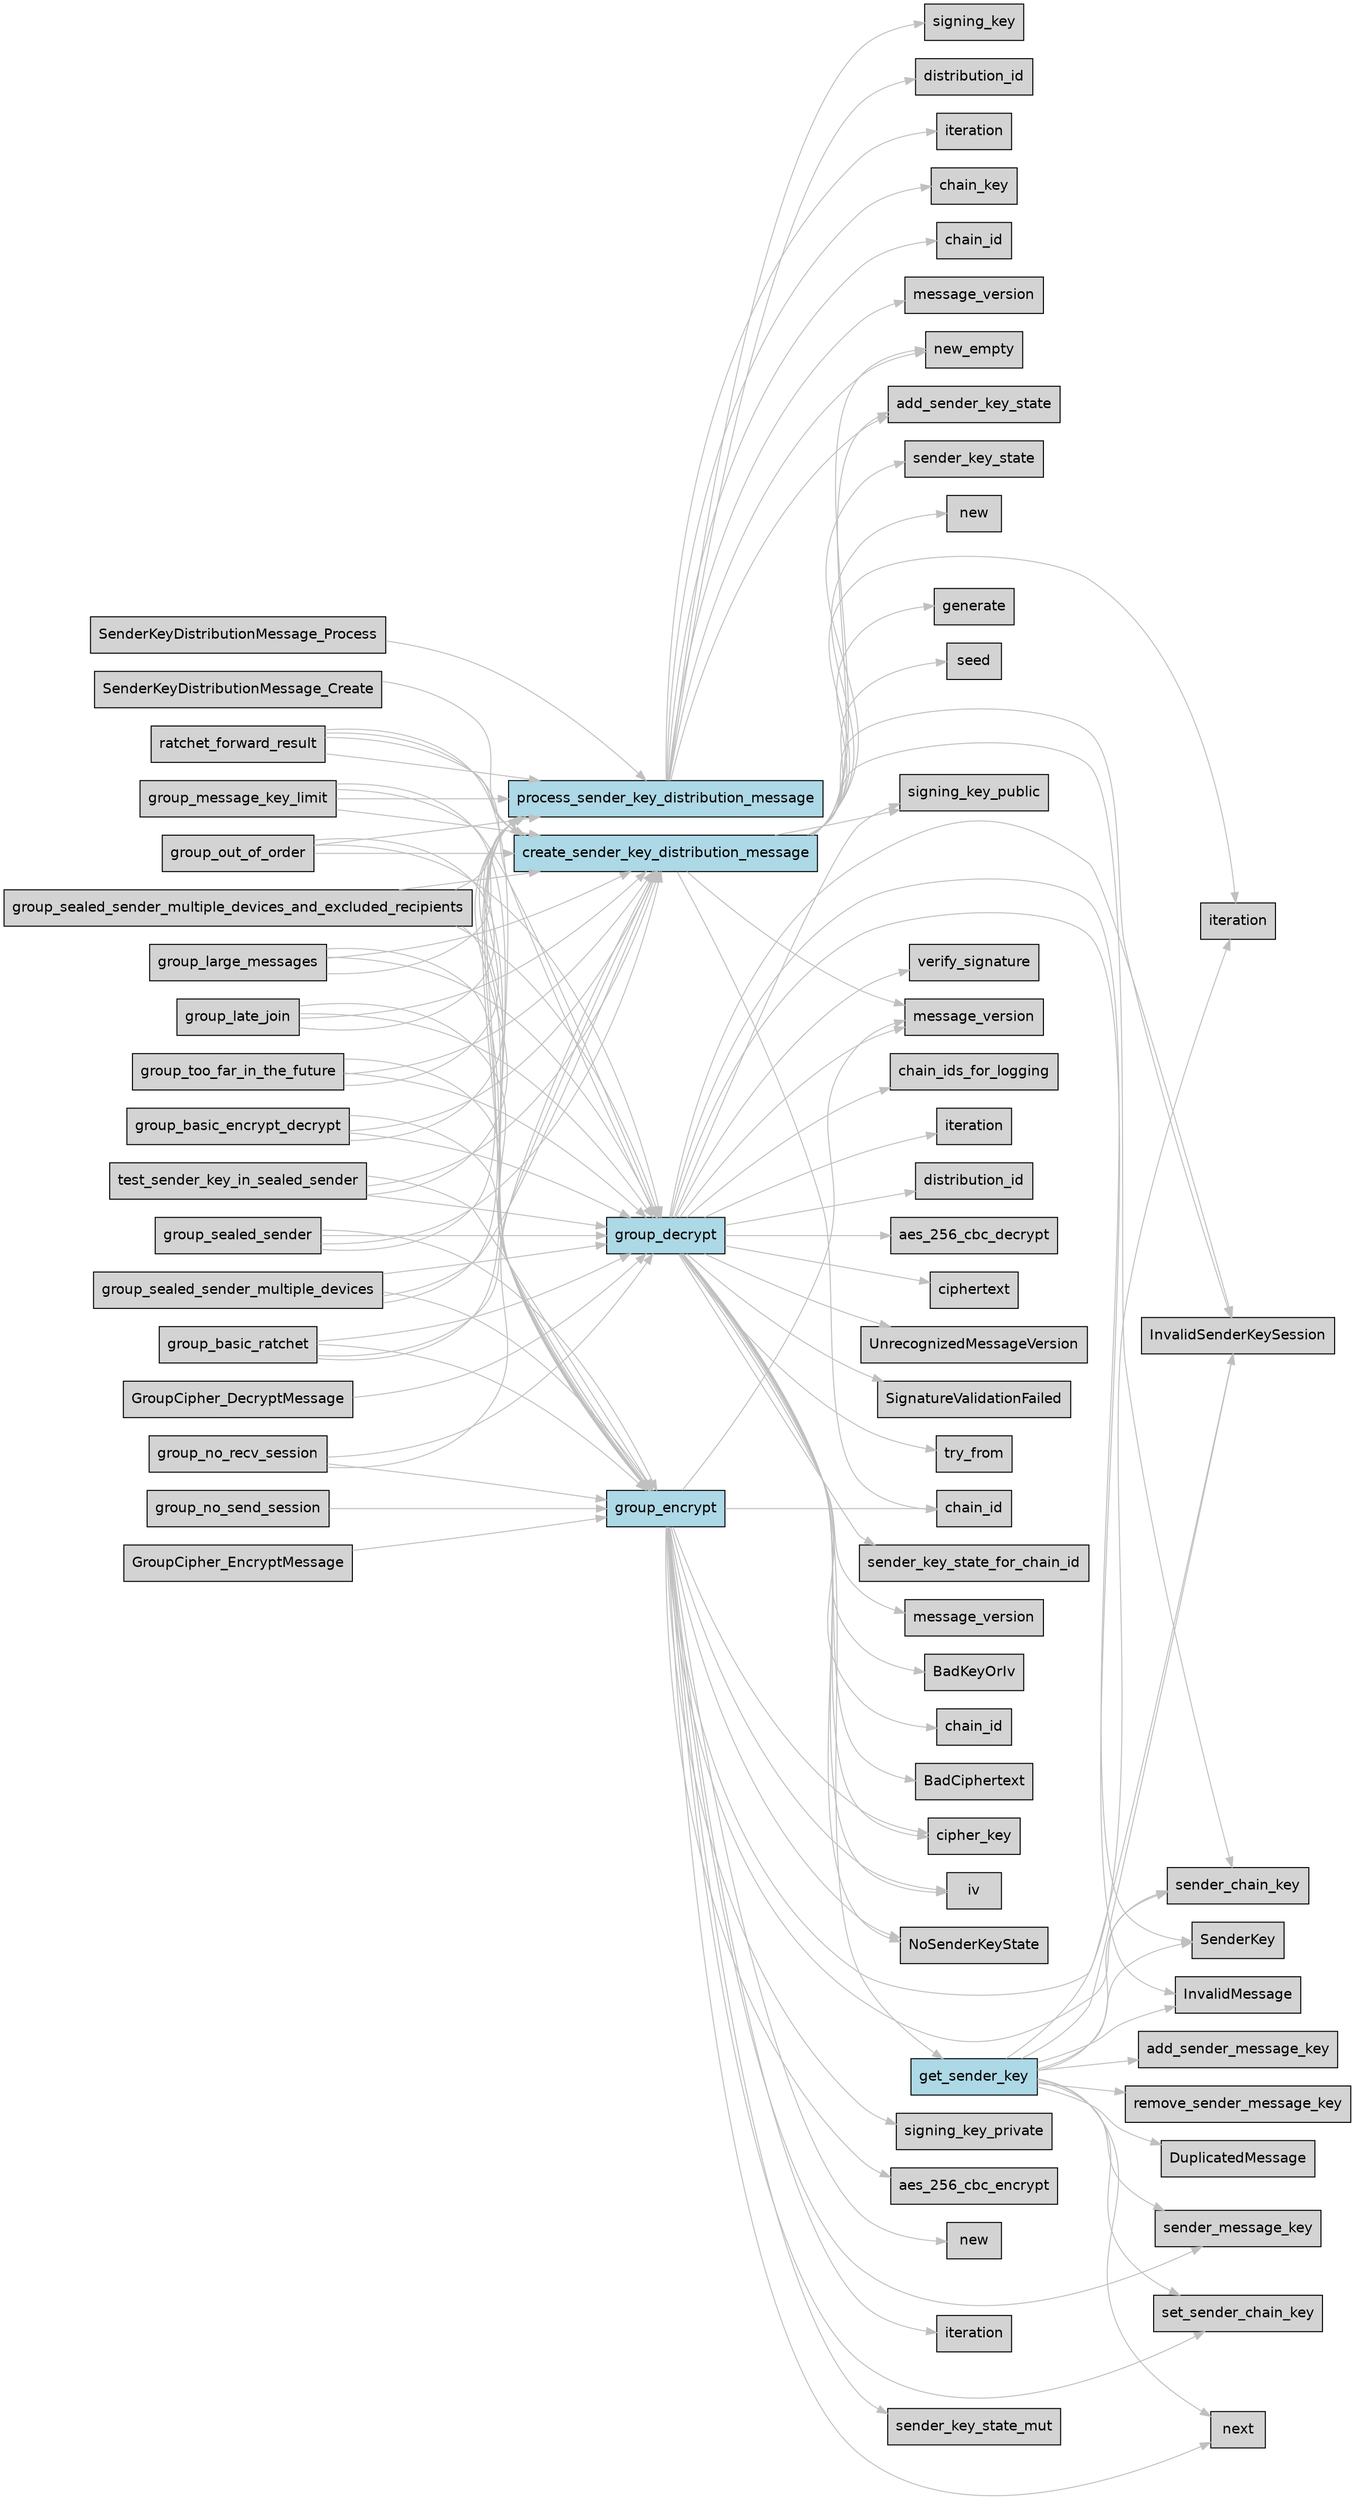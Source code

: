 digraph file_subgraph {
  rankdir=LR;
  node [shape=box, style=filled, fontname=Helvetica];
  edge [color=gray];

  "rust-analyzer cargo libsignal-protocol 0.1.0 group_cipher/get_sender_key()." [label="get_sender_key", tooltip="", fillcolor=lightblue]
  "rust-analyzer cargo libsignal-protocol 0.1.0 group_cipher/group_encrypt()." [label="group_encrypt", tooltip="", fillcolor=lightblue]
  "rust-analyzer cargo libsignal-protocol 0.1.0 group_cipher/process_sender_key_distribution_message()." [label="process_sender_key_distribution_message", tooltip="", fillcolor=lightblue]
  "rust-analyzer cargo libsignal-protocol 0.1.0 group_cipher/group_decrypt()." [label="group_decrypt", tooltip="", fillcolor=lightblue]
  "rust-analyzer cargo libsignal-protocol 0.1.0 group_cipher/create_sender_key_distribution_message()." [label="create_sender_key_distribution_message", tooltip="", fillcolor=lightblue]
  "rust-analyzer cargo libsignal-protocol 0.1.0 sender_keys/impl#[SenderKeyRecord]sender_key_state()." [label="sender_key_state", fillcolor=lightgray]
  "rust-analyzer cargo libsignal-protocol 0.1.0 group_out_of_order()." [label="group_out_of_order", fillcolor=lightgray]
  "rust-analyzer cargo libsignal-protocol 0.1.0 error/SignalProtocolError#InvalidSenderKeySession#" [label="InvalidSenderKeySession", fillcolor=lightgray]
  "rust-analyzer cargo libsignal-protocol 0.1.0 group_sealed_sender_multiple_devices_and_excluded_recipients()." [label="group_sealed_sender_multiple_devices_and_excluded_recipients", fillcolor=lightgray]
  "rust-analyzer cargo libsignal-protocol 0.1.0 sender_keys/impl#[SenderKeyState]signing_key_public()." [label="signing_key_public", fillcolor=lightgray]
  "rust-analyzer cargo libsignal-protocol 0.1.0 sender_keys/impl#[SenderKeyRecord]sender_key_state_for_chain_id()." [label="sender_key_state_for_chain_id", fillcolor=lightgray]
  "rust-analyzer cargo libsignal-protocol 0.1.0 sender_keys/impl#[SenderMessageKey]iteration()." [label="iteration", fillcolor=lightgray]
  "rust-analyzer cargo libsignal-bridge 0.1.0 protocol/GroupCipher_DecryptMessage()." [label="GroupCipher_DecryptMessage", fillcolor=lightgray]
  "rust-analyzer cargo libsignal-protocol 0.1.0 sender_keys/impl#[SenderKeyState]set_sender_chain_key()." [label="set_sender_chain_key", fillcolor=lightgray]
  "rust-analyzer cargo libsignal-bridge 0.1.0 protocol/SenderKeyDistributionMessage_Create()." [label="SenderKeyDistributionMessage_Create", fillcolor=lightgray]
  "rust-analyzer cargo libsignal-protocol 0.1.0 sender_keys/impl#[SenderKeyRecord]sender_key_state_mut()." [label="sender_key_state_mut", fillcolor=lightgray]
  "rust-analyzer cargo libsignal-protocol 0.1.0 group_large_messages()." [label="group_large_messages", fillcolor=lightgray]
  "rust-analyzer cargo libsignal-protocol 0.1.0 protocol/impl#[SenderKeyDistributionMessage]distribution_id()." [label="distribution_id", fillcolor=lightgray]
  "rust-analyzer cargo libsignal-protocol 0.1.0 sender_keys/impl#[SenderChainKey]next()." [label="next", fillcolor=lightgray]
  "rust-analyzer cargo libsignal-protocol 0.1.0 sender_keys/impl#[SenderKeyState]add_sender_message_key()." [label="add_sender_message_key", fillcolor=lightgray]
  "rust-analyzer cargo libsignal-protocol 0.1.0 group_late_join()." [label="group_late_join", fillcolor=lightgray]
  "rust-analyzer cargo libsignal-protocol 0.1.0 protocol/impl#[SenderKeyMessage]message_version()." [label="message_version", fillcolor=lightgray]
  "rust-analyzer cargo libsignal-protocol 0.1.0 group_too_far_in_the_future()." [label="group_too_far_in_the_future", fillcolor=lightgray]
  "rust-analyzer cargo libsignal-bridge 0.1.0 protocol/SenderKeyDistributionMessage_Process()." [label="SenderKeyDistributionMessage_Process", fillcolor=lightgray]
  "rust-analyzer cargo libsignal-protocol 0.1.0 sender_keys/impl#[SenderKeyState]remove_sender_message_key()." [label="remove_sender_message_key", fillcolor=lightgray]
  "rust-analyzer cargo libsignal-protocol 0.1.0 sender_keys/impl#[SenderKeyState]message_version()." [label="message_version", fillcolor=lightgray]
  "rust-analyzer cargo libsignal-protocol 0.1.0 group_no_send_session()." [label="group_no_send_session", fillcolor=lightgray]
  "rust-analyzer cargo libsignal-protocol 0.1.0 group_basic_encrypt_decrypt()." [label="group_basic_encrypt_decrypt", fillcolor=lightgray]
  "rust-analyzer cargo signal-crypto 0.1.0 aes_cbc/DecryptionError#BadKeyOrIv#" [label="BadKeyOrIv", fillcolor=lightgray]
  "rust-analyzer cargo libsignal-protocol 0.1.0 protocol/impl#[SenderKeyMessage]chain_id()." [label="chain_id", fillcolor=lightgray]
  "rust-analyzer cargo signal-crypto 0.1.0 aes_cbc/DecryptionError#BadCiphertext#" [label="BadCiphertext", fillcolor=lightgray]
  "rust-analyzer cargo libsignal-protocol 0.1.0 protocol/impl#[SenderKeyMessage]verify_signature()." [label="verify_signature", fillcolor=lightgray]
  "rust-analyzer cargo libsignal-protocol 0.1.0 protocol/impl#[SenderKeyDistributionMessage]new()." [label="new", fillcolor=lightgray]
  "rust-analyzer cargo signal-crypto 0.1.0 aes_cbc/aes_256_cbc_encrypt()." [label="aes_256_cbc_encrypt", fillcolor=lightgray]
  "rust-analyzer cargo libsignal-protocol 0.1.0 protocol/impl#[SenderKeyDistributionMessage]iteration()." [label="iteration", fillcolor=lightgray]
  "rust-analyzer cargo libsignal-protocol 0.1.0 test_sender_key_in_sealed_sender()." [label="test_sender_key_in_sealed_sender", fillcolor=lightgray]
  "rust-analyzer cargo libsignal-protocol 0.1.0 sender_keys/impl#[SenderKeyRecord]chain_ids_for_logging()." [label="chain_ids_for_logging", fillcolor=lightgray]
  "rust-analyzer cargo libsignal-protocol 0.1.0 protocol/impl#[SenderKeyDistributionMessage]chain_key()." [label="chain_key", fillcolor=lightgray]
  "rust-analyzer cargo libsignal-protocol 0.1.0 protocol/impl#[SenderKeyMessage]new()." [label="new", fillcolor=lightgray]
  "rust-analyzer cargo libsignal-protocol 0.1.0 sender_keys/impl#[SenderKeyState]sender_chain_key()." [label="sender_chain_key", fillcolor=lightgray]
  "rust-analyzer cargo libsignal-protocol 0.1.0 sender_keys/impl#[SenderChainKey]sender_message_key()." [label="sender_message_key", fillcolor=lightgray]
  "rust-analyzer cargo libsignal-protocol 0.1.0 sender_keys/impl#[SenderMessageKey]cipher_key()." [label="cipher_key", fillcolor=lightgray]
  "rust-analyzer cargo libsignal-protocol 0.1.0 protocol/CiphertextMessageType#SenderKey#" [label="SenderKey", fillcolor=lightgray]
  "rust-analyzer cargo libsignal-protocol 0.1.0 group_sealed_sender()." [label="group_sealed_sender", fillcolor=lightgray]
  "rust-analyzer cargo libsignal-protocol 0.1.0 group_sealed_sender_multiple_devices()." [label="group_sealed_sender_multiple_devices", fillcolor=lightgray]
  "rust-analyzer cargo libsignal-protocol 0.1.0 sender_keys/impl#[SenderKeyRecord]add_sender_key_state()." [label="add_sender_key_state", fillcolor=lightgray]
  "rust-analyzer cargo libsignal-protocol 0.1.0 protocol/impl#[SenderKeyMessage]iteration()." [label="iteration", fillcolor=lightgray]
  "rust-analyzer cargo libsignal-protocol 0.1.0 group_basic_ratchet()." [label="group_basic_ratchet", fillcolor=lightgray]
  "rust-analyzer cargo libsignal-core 0.1.0 curve/impl#[KeyPair]generate()." [label="generate", fillcolor=lightgray]
  "rust-analyzer cargo libsignal-protocol 0.1.0 error/SignalProtocolError#InvalidMessage#" [label="InvalidMessage", fillcolor=lightgray]
  "rust-analyzer cargo libsignal-protocol 0.1.0 sender_keys/impl#[SenderChainKey]seed()." [label="seed", fillcolor=lightgray]
  "rust-analyzer cargo libsignal-protocol 0.1.0 sender_keys/impl#[SenderKeyState]chain_id()." [label="chain_id", fillcolor=lightgray]
  "rust-analyzer cargo libsignal-protocol 0.1.0 ratchet_forward_result()." [label="ratchet_forward_result", fillcolor=lightgray]
  "rust-analyzer cargo libsignal-bridge 0.1.0 protocol/GroupCipher_EncryptMessage()." [label="GroupCipher_EncryptMessage", fillcolor=lightgray]
  "rust-analyzer cargo libsignal-protocol 0.1.0 protocol/impl#[SenderKeyMessage]distribution_id()." [label="distribution_id", fillcolor=lightgray]
  "rust-analyzer cargo signal-crypto 0.1.0 aes_cbc/aes_256_cbc_decrypt()." [label="aes_256_cbc_decrypt", fillcolor=lightgray]
  "rust-analyzer cargo libsignal-protocol 0.1.0 group_no_recv_session()." [label="group_no_recv_session", fillcolor=lightgray]
  "rust-analyzer cargo libsignal-protocol 0.1.0 sender_keys/impl#[SenderMessageKey]iv()." [label="iv", fillcolor=lightgray]
  "rust-analyzer cargo libsignal-protocol 0.1.0 protocol/impl#[SenderKeyMessage]ciphertext()." [label="ciphertext", fillcolor=lightgray]
  "rust-analyzer cargo libsignal-protocol 0.1.0 sender_keys/impl#[SenderKeyState]signing_key_private()." [label="signing_key_private", fillcolor=lightgray]
  "rust-analyzer cargo libsignal-protocol 0.1.0 sender_keys/impl#[SenderChainKey]iteration()." [label="iteration", fillcolor=lightgray]
  "rust-analyzer cargo libsignal-protocol 0.1.0 error/SignalProtocolError#NoSenderKeyState#" [label="NoSenderKeyState", fillcolor=lightgray]
  "rust-analyzer cargo libsignal-protocol 0.1.0 protocol/impl#[SenderKeyDistributionMessage]chain_id()." [label="chain_id", fillcolor=lightgray]
  "rust-analyzer cargo libsignal-protocol 0.1.0 error/SignalProtocolError#DuplicatedMessage#" [label="DuplicatedMessage", fillcolor=lightgray]
  "rust-analyzer cargo libsignal-protocol 0.1.0 sender_keys/impl#[SenderKeyRecord]new_empty()." [label="new_empty", fillcolor=lightgray]
  "rust-analyzer cargo libsignal-protocol 0.1.0 error/SignalProtocolError#UnrecognizedMessageVersion#" [label="UnrecognizedMessageVersion", fillcolor=lightgray]
  "rust-analyzer cargo libsignal-protocol 0.1.0 error/SignalProtocolError#SignatureValidationFailed#" [label="SignatureValidationFailed", fillcolor=lightgray]
  "rust-analyzer cargo libsignal-protocol 0.1.0 protocol/impl#[SenderKeyDistributionMessage]message_version()." [label="message_version", fillcolor=lightgray]
  "rust-analyzer cargo libsignal-protocol 0.1.0 protocol/impl#[SenderKeyMessage][`TryFrom<&[u8]>`]try_from()." [label="try_from", fillcolor=lightgray]
  "rust-analyzer cargo libsignal-protocol 0.1.0 group_message_key_limit()." [label="group_message_key_limit", fillcolor=lightgray]
  "rust-analyzer cargo libsignal-protocol 0.1.0 protocol/impl#[SenderKeyDistributionMessage]signing_key()." [label="signing_key", fillcolor=lightgray]

  "rust-analyzer cargo libsignal-protocol 0.1.0 group_cipher/get_sender_key()." -> "rust-analyzer cargo libsignal-protocol 0.1.0 sender_keys/impl#[SenderChainKey]iteration()."
  "rust-analyzer cargo libsignal-protocol 0.1.0 group_cipher/get_sender_key()." -> "rust-analyzer cargo libsignal-protocol 0.1.0 sender_keys/impl#[SenderKeyState]add_sender_message_key()."
  "rust-analyzer cargo libsignal-protocol 0.1.0 group_cipher/get_sender_key()." -> "rust-analyzer cargo libsignal-protocol 0.1.0 sender_keys/impl#[SenderKeyState]sender_chain_key()."
  "rust-analyzer cargo libsignal-protocol 0.1.0 group_cipher/get_sender_key()." -> "rust-analyzer cargo libsignal-protocol 0.1.0 error/SignalProtocolError#InvalidMessage#"
  "rust-analyzer cargo libsignal-protocol 0.1.0 group_cipher/get_sender_key()." -> "rust-analyzer cargo libsignal-protocol 0.1.0 sender_keys/impl#[SenderKeyState]remove_sender_message_key()."
  "rust-analyzer cargo libsignal-protocol 0.1.0 group_cipher/get_sender_key()." -> "rust-analyzer cargo libsignal-protocol 0.1.0 protocol/CiphertextMessageType#SenderKey#"
  "rust-analyzer cargo libsignal-protocol 0.1.0 group_cipher/get_sender_key()." -> "rust-analyzer cargo libsignal-protocol 0.1.0 error/SignalProtocolError#InvalidSenderKeySession#"
  "rust-analyzer cargo libsignal-protocol 0.1.0 group_cipher/get_sender_key()." -> "rust-analyzer cargo libsignal-protocol 0.1.0 error/SignalProtocolError#DuplicatedMessage#"
  "rust-analyzer cargo libsignal-protocol 0.1.0 group_cipher/get_sender_key()." -> "rust-analyzer cargo libsignal-protocol 0.1.0 sender_keys/impl#[SenderChainKey]sender_message_key()."
  "rust-analyzer cargo libsignal-protocol 0.1.0 group_cipher/get_sender_key()." -> "rust-analyzer cargo libsignal-protocol 0.1.0 sender_keys/impl#[SenderChainKey]next()."
  "rust-analyzer cargo libsignal-protocol 0.1.0 group_cipher/get_sender_key()." -> "rust-analyzer cargo libsignal-protocol 0.1.0 sender_keys/impl#[SenderKeyState]set_sender_chain_key()."
  "rust-analyzer cargo libsignal-protocol 0.1.0 group_cipher/group_encrypt()." -> "rust-analyzer cargo libsignal-protocol 0.1.0 sender_keys/impl#[SenderMessageKey]iv()."
  "rust-analyzer cargo libsignal-protocol 0.1.0 group_cipher/group_encrypt()." -> "rust-analyzer cargo libsignal-protocol 0.1.0 sender_keys/impl#[SenderKeyState]chain_id()."
  "rust-analyzer cargo libsignal-protocol 0.1.0 group_cipher/group_encrypt()." -> "rust-analyzer cargo libsignal-protocol 0.1.0 sender_keys/impl#[SenderKeyState]message_version()."
  "rust-analyzer cargo libsignal-protocol 0.1.0 group_cipher/group_encrypt()." -> "rust-analyzer cargo libsignal-protocol 0.1.0 sender_keys/impl#[SenderChainKey]next()."
  "rust-analyzer cargo libsignal-protocol 0.1.0 group_cipher/group_encrypt()." -> "rust-analyzer cargo libsignal-protocol 0.1.0 error/SignalProtocolError#InvalidSenderKeySession#"
  "rust-analyzer cargo libsignal-protocol 0.1.0 group_cipher/group_encrypt()." -> "rust-analyzer cargo libsignal-protocol 0.1.0 sender_keys/impl#[SenderMessageKey]iteration()."
  "rust-analyzer cargo libsignal-protocol 0.1.0 group_cipher/group_encrypt()." -> "rust-analyzer cargo libsignal-protocol 0.1.0 protocol/impl#[SenderKeyMessage]new()."
  "rust-analyzer cargo libsignal-protocol 0.1.0 group_cipher/group_encrypt()." -> "rust-analyzer cargo signal-crypto 0.1.0 aes_cbc/aes_256_cbc_encrypt()."
  "rust-analyzer cargo libsignal-protocol 0.1.0 group_cipher/group_encrypt()." -> "rust-analyzer cargo libsignal-protocol 0.1.0 error/SignalProtocolError#NoSenderKeyState#"
  "rust-analyzer cargo libsignal-protocol 0.1.0 group_cipher/group_encrypt()." -> "rust-analyzer cargo libsignal-protocol 0.1.0 sender_keys/impl#[SenderChainKey]sender_message_key()."
  "rust-analyzer cargo libsignal-protocol 0.1.0 group_cipher/group_encrypt()." -> "rust-analyzer cargo libsignal-protocol 0.1.0 sender_keys/impl#[SenderKeyRecord]sender_key_state_mut()."
  "rust-analyzer cargo libsignal-protocol 0.1.0 group_cipher/group_encrypt()." -> "rust-analyzer cargo libsignal-protocol 0.1.0 sender_keys/impl#[SenderKeyState]set_sender_chain_key()."
  "rust-analyzer cargo libsignal-protocol 0.1.0 group_cipher/group_encrypt()." -> "rust-analyzer cargo libsignal-protocol 0.1.0 sender_keys/impl#[SenderKeyState]sender_chain_key()."
  "rust-analyzer cargo libsignal-protocol 0.1.0 group_cipher/group_encrypt()." -> "rust-analyzer cargo libsignal-protocol 0.1.0 sender_keys/impl#[SenderMessageKey]cipher_key()."
  "rust-analyzer cargo libsignal-protocol 0.1.0 group_cipher/group_encrypt()." -> "rust-analyzer cargo libsignal-protocol 0.1.0 sender_keys/impl#[SenderKeyState]signing_key_private()."
  "rust-analyzer cargo libsignal-protocol 0.1.0 group_cipher/process_sender_key_distribution_message()." -> "rust-analyzer cargo libsignal-protocol 0.1.0 protocol/impl#[SenderKeyDistributionMessage]chain_id()."
  "rust-analyzer cargo libsignal-protocol 0.1.0 group_cipher/process_sender_key_distribution_message()." -> "rust-analyzer cargo libsignal-protocol 0.1.0 protocol/impl#[SenderKeyDistributionMessage]chain_key()."
  "rust-analyzer cargo libsignal-protocol 0.1.0 group_cipher/process_sender_key_distribution_message()." -> "rust-analyzer cargo libsignal-protocol 0.1.0 sender_keys/impl#[SenderKeyRecord]new_empty()."
  "rust-analyzer cargo libsignal-protocol 0.1.0 group_cipher/process_sender_key_distribution_message()." -> "rust-analyzer cargo libsignal-protocol 0.1.0 protocol/impl#[SenderKeyDistributionMessage]message_version()."
  "rust-analyzer cargo libsignal-protocol 0.1.0 group_cipher/process_sender_key_distribution_message()." -> "rust-analyzer cargo libsignal-protocol 0.1.0 protocol/impl#[SenderKeyDistributionMessage]iteration()."
  "rust-analyzer cargo libsignal-protocol 0.1.0 group_cipher/process_sender_key_distribution_message()." -> "rust-analyzer cargo libsignal-protocol 0.1.0 protocol/impl#[SenderKeyDistributionMessage]signing_key()."
  "rust-analyzer cargo libsignal-protocol 0.1.0 group_cipher/process_sender_key_distribution_message()." -> "rust-analyzer cargo libsignal-protocol 0.1.0 sender_keys/impl#[SenderKeyRecord]add_sender_key_state()."
  "rust-analyzer cargo libsignal-protocol 0.1.0 group_cipher/process_sender_key_distribution_message()." -> "rust-analyzer cargo libsignal-protocol 0.1.0 protocol/impl#[SenderKeyDistributionMessage]distribution_id()."
  "rust-analyzer cargo libsignal-protocol 0.1.0 group_cipher/group_decrypt()." -> "rust-analyzer cargo signal-crypto 0.1.0 aes_cbc/DecryptionError#BadKeyOrIv#"
  "rust-analyzer cargo libsignal-protocol 0.1.0 group_cipher/group_decrypt()." -> "rust-analyzer cargo libsignal-protocol 0.1.0 error/SignalProtocolError#InvalidMessage#"
  "rust-analyzer cargo libsignal-protocol 0.1.0 group_cipher/group_decrypt()." -> "rust-analyzer cargo libsignal-protocol 0.1.0 protocol/CiphertextMessageType#SenderKey#"
  "rust-analyzer cargo libsignal-protocol 0.1.0 group_cipher/group_decrypt()." -> "rust-analyzer cargo libsignal-protocol 0.1.0 protocol/impl#[SenderKeyMessage]chain_id()."
  "rust-analyzer cargo libsignal-protocol 0.1.0 group_cipher/group_decrypt()." -> "rust-analyzer cargo libsignal-protocol 0.1.0 sender_keys/impl#[SenderMessageKey]iv()."
  "rust-analyzer cargo libsignal-protocol 0.1.0 group_cipher/group_decrypt()." -> "rust-analyzer cargo libsignal-protocol 0.1.0 protocol/impl#[SenderKeyMessage][`TryFrom<&[u8]>`]try_from()."
  "rust-analyzer cargo libsignal-protocol 0.1.0 group_cipher/group_decrypt()." -> "rust-analyzer cargo libsignal-protocol 0.1.0 sender_keys/impl#[SenderKeyState]signing_key_public()."
  "rust-analyzer cargo libsignal-protocol 0.1.0 group_cipher/group_decrypt()." -> "rust-analyzer cargo libsignal-protocol 0.1.0 protocol/impl#[SenderKeyMessage]ciphertext()."
  "rust-analyzer cargo libsignal-protocol 0.1.0 group_cipher/group_decrypt()." -> "rust-analyzer cargo libsignal-protocol 0.1.0 sender_keys/impl#[SenderMessageKey]cipher_key()."
  "rust-analyzer cargo libsignal-protocol 0.1.0 group_cipher/group_decrypt()." -> "rust-analyzer cargo libsignal-protocol 0.1.0 protocol/impl#[SenderKeyMessage]iteration()."
  "rust-analyzer cargo libsignal-protocol 0.1.0 group_cipher/group_decrypt()." -> "rust-analyzer cargo signal-crypto 0.1.0 aes_cbc/DecryptionError#BadCiphertext#"
  "rust-analyzer cargo libsignal-protocol 0.1.0 group_cipher/group_decrypt()." -> "rust-analyzer cargo libsignal-protocol 0.1.0 protocol/impl#[SenderKeyMessage]verify_signature()."
  "rust-analyzer cargo libsignal-protocol 0.1.0 group_cipher/group_decrypt()." -> "rust-analyzer cargo libsignal-protocol 0.1.0 sender_keys/impl#[SenderKeyRecord]chain_ids_for_logging()."
  "rust-analyzer cargo libsignal-protocol 0.1.0 group_cipher/group_decrypt()." -> "rust-analyzer cargo libsignal-protocol 0.1.0 error/SignalProtocolError#SignatureValidationFailed#"
  "rust-analyzer cargo libsignal-protocol 0.1.0 group_cipher/group_decrypt()." -> "rust-analyzer cargo libsignal-protocol 0.1.0 error/SignalProtocolError#InvalidSenderKeySession#"
  "rust-analyzer cargo libsignal-protocol 0.1.0 group_cipher/group_decrypt()." -> "rust-analyzer cargo libsignal-protocol 0.1.0 group_cipher/get_sender_key()."
  "rust-analyzer cargo libsignal-protocol 0.1.0 group_cipher/group_decrypt()." -> "rust-analyzer cargo libsignal-protocol 0.1.0 sender_keys/impl#[SenderKeyRecord]sender_key_state_for_chain_id()."
  "rust-analyzer cargo libsignal-protocol 0.1.0 group_cipher/group_decrypt()." -> "rust-analyzer cargo libsignal-protocol 0.1.0 error/SignalProtocolError#NoSenderKeyState#"
  "rust-analyzer cargo libsignal-protocol 0.1.0 group_cipher/group_decrypt()." -> "rust-analyzer cargo libsignal-protocol 0.1.0 protocol/impl#[SenderKeyMessage]message_version()."
  "rust-analyzer cargo libsignal-protocol 0.1.0 group_cipher/group_decrypt()." -> "rust-analyzer cargo libsignal-protocol 0.1.0 protocol/impl#[SenderKeyMessage]distribution_id()."
  "rust-analyzer cargo libsignal-protocol 0.1.0 group_cipher/group_decrypt()." -> "rust-analyzer cargo libsignal-protocol 0.1.0 sender_keys/impl#[SenderKeyState]message_version()."
  "rust-analyzer cargo libsignal-protocol 0.1.0 group_cipher/group_decrypt()." -> "rust-analyzer cargo libsignal-protocol 0.1.0 error/SignalProtocolError#UnrecognizedMessageVersion#"
  "rust-analyzer cargo libsignal-protocol 0.1.0 group_cipher/group_decrypt()." -> "rust-analyzer cargo signal-crypto 0.1.0 aes_cbc/aes_256_cbc_decrypt()."
  "rust-analyzer cargo libsignal-protocol 0.1.0 group_cipher/create_sender_key_distribution_message()." -> "rust-analyzer cargo libsignal-protocol 0.1.0 sender_keys/impl#[SenderKeyRecord]add_sender_key_state()."
  "rust-analyzer cargo libsignal-protocol 0.1.0 group_cipher/create_sender_key_distribution_message()." -> "rust-analyzer cargo libsignal-core 0.1.0 curve/impl#[KeyPair]generate()."
  "rust-analyzer cargo libsignal-protocol 0.1.0 group_cipher/create_sender_key_distribution_message()." -> "rust-analyzer cargo libsignal-protocol 0.1.0 sender_keys/impl#[SenderKeyState]message_version()."
  "rust-analyzer cargo libsignal-protocol 0.1.0 group_cipher/create_sender_key_distribution_message()." -> "rust-analyzer cargo libsignal-protocol 0.1.0 sender_keys/impl#[SenderKeyRecord]new_empty()."
  "rust-analyzer cargo libsignal-protocol 0.1.0 group_cipher/create_sender_key_distribution_message()." -> "rust-analyzer cargo libsignal-protocol 0.1.0 sender_keys/impl#[SenderKeyRecord]sender_key_state()."
  "rust-analyzer cargo libsignal-protocol 0.1.0 group_cipher/create_sender_key_distribution_message()." -> "rust-analyzer cargo libsignal-protocol 0.1.0 error/SignalProtocolError#InvalidSenderKeySession#"
  "rust-analyzer cargo libsignal-protocol 0.1.0 group_cipher/create_sender_key_distribution_message()." -> "rust-analyzer cargo libsignal-protocol 0.1.0 protocol/impl#[SenderKeyDistributionMessage]new()."
  "rust-analyzer cargo libsignal-protocol 0.1.0 group_cipher/create_sender_key_distribution_message()." -> "rust-analyzer cargo libsignal-protocol 0.1.0 sender_keys/impl#[SenderKeyState]chain_id()."
  "rust-analyzer cargo libsignal-protocol 0.1.0 group_cipher/create_sender_key_distribution_message()." -> "rust-analyzer cargo libsignal-protocol 0.1.0 sender_keys/impl#[SenderKeyState]sender_chain_key()."
  "rust-analyzer cargo libsignal-protocol 0.1.0 group_cipher/create_sender_key_distribution_message()." -> "rust-analyzer cargo libsignal-protocol 0.1.0 sender_keys/impl#[SenderChainKey]iteration()."
  "rust-analyzer cargo libsignal-protocol 0.1.0 group_cipher/create_sender_key_distribution_message()." -> "rust-analyzer cargo libsignal-protocol 0.1.0 sender_keys/impl#[SenderChainKey]seed()."
  "rust-analyzer cargo libsignal-protocol 0.1.0 group_cipher/create_sender_key_distribution_message()." -> "rust-analyzer cargo libsignal-protocol 0.1.0 sender_keys/impl#[SenderKeyState]signing_key_public()."
  "rust-analyzer cargo libsignal-protocol 0.1.0 group_no_recv_session()." -> "rust-analyzer cargo libsignal-protocol 0.1.0 group_cipher/group_encrypt()."
  "rust-analyzer cargo libsignal-protocol 0.1.0 group_large_messages()." -> "rust-analyzer cargo libsignal-protocol 0.1.0 group_cipher/group_encrypt()."
  "rust-analyzer cargo libsignal-bridge 0.1.0 protocol/GroupCipher_EncryptMessage()." -> "rust-analyzer cargo libsignal-protocol 0.1.0 group_cipher/group_encrypt()."
  "rust-analyzer cargo libsignal-protocol 0.1.0 group_out_of_order()." -> "rust-analyzer cargo libsignal-protocol 0.1.0 group_cipher/group_encrypt()."
  "rust-analyzer cargo libsignal-protocol 0.1.0 ratchet_forward_result()." -> "rust-analyzer cargo libsignal-protocol 0.1.0 group_cipher/group_encrypt()."
  "rust-analyzer cargo libsignal-protocol 0.1.0 group_sealed_sender_multiple_devices_and_excluded_recipients()." -> "rust-analyzer cargo libsignal-protocol 0.1.0 group_cipher/group_encrypt()."
  "rust-analyzer cargo libsignal-protocol 0.1.0 group_message_key_limit()." -> "rust-analyzer cargo libsignal-protocol 0.1.0 group_cipher/group_encrypt()."
  "rust-analyzer cargo libsignal-protocol 0.1.0 group_late_join()." -> "rust-analyzer cargo libsignal-protocol 0.1.0 group_cipher/group_encrypt()."
  "rust-analyzer cargo libsignal-protocol 0.1.0 group_too_far_in_the_future()." -> "rust-analyzer cargo libsignal-protocol 0.1.0 group_cipher/group_encrypt()."
  "rust-analyzer cargo libsignal-protocol 0.1.0 group_basic_encrypt_decrypt()." -> "rust-analyzer cargo libsignal-protocol 0.1.0 group_cipher/group_encrypt()."
  "rust-analyzer cargo libsignal-protocol 0.1.0 group_sealed_sender()." -> "rust-analyzer cargo libsignal-protocol 0.1.0 group_cipher/group_encrypt()."
  "rust-analyzer cargo libsignal-protocol 0.1.0 test_sender_key_in_sealed_sender()." -> "rust-analyzer cargo libsignal-protocol 0.1.0 group_cipher/group_encrypt()."
  "rust-analyzer cargo libsignal-protocol 0.1.0 group_sealed_sender_multiple_devices()." -> "rust-analyzer cargo libsignal-protocol 0.1.0 group_cipher/group_encrypt()."
  "rust-analyzer cargo libsignal-protocol 0.1.0 group_basic_ratchet()." -> "rust-analyzer cargo libsignal-protocol 0.1.0 group_cipher/group_encrypt()."
  "rust-analyzer cargo libsignal-protocol 0.1.0 group_no_send_session()." -> "rust-analyzer cargo libsignal-protocol 0.1.0 group_cipher/group_encrypt()."
  "rust-analyzer cargo libsignal-protocol 0.1.0 group_late_join()." -> "rust-analyzer cargo libsignal-protocol 0.1.0 group_cipher/process_sender_key_distribution_message()."
  "rust-analyzer cargo libsignal-protocol 0.1.0 group_basic_ratchet()." -> "rust-analyzer cargo libsignal-protocol 0.1.0 group_cipher/process_sender_key_distribution_message()."
  "rust-analyzer cargo libsignal-protocol 0.1.0 ratchet_forward_result()." -> "rust-analyzer cargo libsignal-protocol 0.1.0 group_cipher/process_sender_key_distribution_message()."
  "rust-analyzer cargo libsignal-protocol 0.1.0 group_large_messages()." -> "rust-analyzer cargo libsignal-protocol 0.1.0 group_cipher/process_sender_key_distribution_message()."
  "rust-analyzer cargo libsignal-protocol 0.1.0 group_sealed_sender_multiple_devices()." -> "rust-analyzer cargo libsignal-protocol 0.1.0 group_cipher/process_sender_key_distribution_message()."
  "rust-analyzer cargo libsignal-protocol 0.1.0 test_sender_key_in_sealed_sender()." -> "rust-analyzer cargo libsignal-protocol 0.1.0 group_cipher/process_sender_key_distribution_message()."
  "rust-analyzer cargo libsignal-protocol 0.1.0 group_out_of_order()." -> "rust-analyzer cargo libsignal-protocol 0.1.0 group_cipher/process_sender_key_distribution_message()."
  "rust-analyzer cargo libsignal-protocol 0.1.0 group_too_far_in_the_future()." -> "rust-analyzer cargo libsignal-protocol 0.1.0 group_cipher/process_sender_key_distribution_message()."
  "rust-analyzer cargo libsignal-protocol 0.1.0 group_message_key_limit()." -> "rust-analyzer cargo libsignal-protocol 0.1.0 group_cipher/process_sender_key_distribution_message()."
  "rust-analyzer cargo libsignal-bridge 0.1.0 protocol/SenderKeyDistributionMessage_Process()." -> "rust-analyzer cargo libsignal-protocol 0.1.0 group_cipher/process_sender_key_distribution_message()."
  "rust-analyzer cargo libsignal-protocol 0.1.0 group_basic_encrypt_decrypt()." -> "rust-analyzer cargo libsignal-protocol 0.1.0 group_cipher/process_sender_key_distribution_message()."
  "rust-analyzer cargo libsignal-protocol 0.1.0 group_sealed_sender_multiple_devices_and_excluded_recipients()." -> "rust-analyzer cargo libsignal-protocol 0.1.0 group_cipher/process_sender_key_distribution_message()."
  "rust-analyzer cargo libsignal-protocol 0.1.0 group_sealed_sender()." -> "rust-analyzer cargo libsignal-protocol 0.1.0 group_cipher/process_sender_key_distribution_message()."
  "rust-analyzer cargo libsignal-bridge 0.1.0 protocol/GroupCipher_DecryptMessage()." -> "rust-analyzer cargo libsignal-protocol 0.1.0 group_cipher/group_decrypt()."
  "rust-analyzer cargo libsignal-protocol 0.1.0 group_basic_ratchet()." -> "rust-analyzer cargo libsignal-protocol 0.1.0 group_cipher/group_decrypt()."
  "rust-analyzer cargo libsignal-protocol 0.1.0 ratchet_forward_result()." -> "rust-analyzer cargo libsignal-protocol 0.1.0 group_cipher/group_decrypt()."
  "rust-analyzer cargo libsignal-protocol 0.1.0 group_too_far_in_the_future()." -> "rust-analyzer cargo libsignal-protocol 0.1.0 group_cipher/group_decrypt()."
  "rust-analyzer cargo libsignal-protocol 0.1.0 group_sealed_sender_multiple_devices_and_excluded_recipients()." -> "rust-analyzer cargo libsignal-protocol 0.1.0 group_cipher/group_decrypt()."
  "rust-analyzer cargo libsignal-protocol 0.1.0 group_basic_encrypt_decrypt()." -> "rust-analyzer cargo libsignal-protocol 0.1.0 group_cipher/group_decrypt()."
  "rust-analyzer cargo libsignal-protocol 0.1.0 group_large_messages()." -> "rust-analyzer cargo libsignal-protocol 0.1.0 group_cipher/group_decrypt()."
  "rust-analyzer cargo libsignal-protocol 0.1.0 group_message_key_limit()." -> "rust-analyzer cargo libsignal-protocol 0.1.0 group_cipher/group_decrypt()."
  "rust-analyzer cargo libsignal-protocol 0.1.0 test_sender_key_in_sealed_sender()." -> "rust-analyzer cargo libsignal-protocol 0.1.0 group_cipher/group_decrypt()."
  "rust-analyzer cargo libsignal-protocol 0.1.0 group_out_of_order()." -> "rust-analyzer cargo libsignal-protocol 0.1.0 group_cipher/group_decrypt()."
  "rust-analyzer cargo libsignal-protocol 0.1.0 group_no_recv_session()." -> "rust-analyzer cargo libsignal-protocol 0.1.0 group_cipher/group_decrypt()."
  "rust-analyzer cargo libsignal-protocol 0.1.0 group_sealed_sender_multiple_devices()." -> "rust-analyzer cargo libsignal-protocol 0.1.0 group_cipher/group_decrypt()."
  "rust-analyzer cargo libsignal-protocol 0.1.0 group_sealed_sender()." -> "rust-analyzer cargo libsignal-protocol 0.1.0 group_cipher/group_decrypt()."
  "rust-analyzer cargo libsignal-protocol 0.1.0 group_late_join()." -> "rust-analyzer cargo libsignal-protocol 0.1.0 group_cipher/group_decrypt()."
  "rust-analyzer cargo libsignal-protocol 0.1.0 group_message_key_limit()." -> "rust-analyzer cargo libsignal-protocol 0.1.0 group_cipher/create_sender_key_distribution_message()."
  "rust-analyzer cargo libsignal-protocol 0.1.0 group_sealed_sender_multiple_devices()." -> "rust-analyzer cargo libsignal-protocol 0.1.0 group_cipher/create_sender_key_distribution_message()."
  "rust-analyzer cargo libsignal-protocol 0.1.0 group_basic_ratchet()." -> "rust-analyzer cargo libsignal-protocol 0.1.0 group_cipher/create_sender_key_distribution_message()."
  "rust-analyzer cargo libsignal-protocol 0.1.0 group_no_recv_session()." -> "rust-analyzer cargo libsignal-protocol 0.1.0 group_cipher/create_sender_key_distribution_message()."
  "rust-analyzer cargo libsignal-protocol 0.1.0 group_sealed_sender_multiple_devices_and_excluded_recipients()." -> "rust-analyzer cargo libsignal-protocol 0.1.0 group_cipher/create_sender_key_distribution_message()."
  "rust-analyzer cargo libsignal-protocol 0.1.0 group_late_join()." -> "rust-analyzer cargo libsignal-protocol 0.1.0 group_cipher/create_sender_key_distribution_message()."
  "rust-analyzer cargo libsignal-protocol 0.1.0 group_out_of_order()." -> "rust-analyzer cargo libsignal-protocol 0.1.0 group_cipher/create_sender_key_distribution_message()."
  "rust-analyzer cargo libsignal-protocol 0.1.0 ratchet_forward_result()." -> "rust-analyzer cargo libsignal-protocol 0.1.0 group_cipher/create_sender_key_distribution_message()."
  "rust-analyzer cargo libsignal-protocol 0.1.0 group_sealed_sender()." -> "rust-analyzer cargo libsignal-protocol 0.1.0 group_cipher/create_sender_key_distribution_message()."
  "rust-analyzer cargo libsignal-protocol 0.1.0 test_sender_key_in_sealed_sender()." -> "rust-analyzer cargo libsignal-protocol 0.1.0 group_cipher/create_sender_key_distribution_message()."
  "rust-analyzer cargo libsignal-protocol 0.1.0 group_large_messages()." -> "rust-analyzer cargo libsignal-protocol 0.1.0 group_cipher/create_sender_key_distribution_message()."
  "rust-analyzer cargo libsignal-protocol 0.1.0 group_too_far_in_the_future()." -> "rust-analyzer cargo libsignal-protocol 0.1.0 group_cipher/create_sender_key_distribution_message()."
  "rust-analyzer cargo libsignal-protocol 0.1.0 group_basic_encrypt_decrypt()." -> "rust-analyzer cargo libsignal-protocol 0.1.0 group_cipher/create_sender_key_distribution_message()."
  "rust-analyzer cargo libsignal-bridge 0.1.0 protocol/SenderKeyDistributionMessage_Create()." -> "rust-analyzer cargo libsignal-protocol 0.1.0 group_cipher/create_sender_key_distribution_message()."
}
